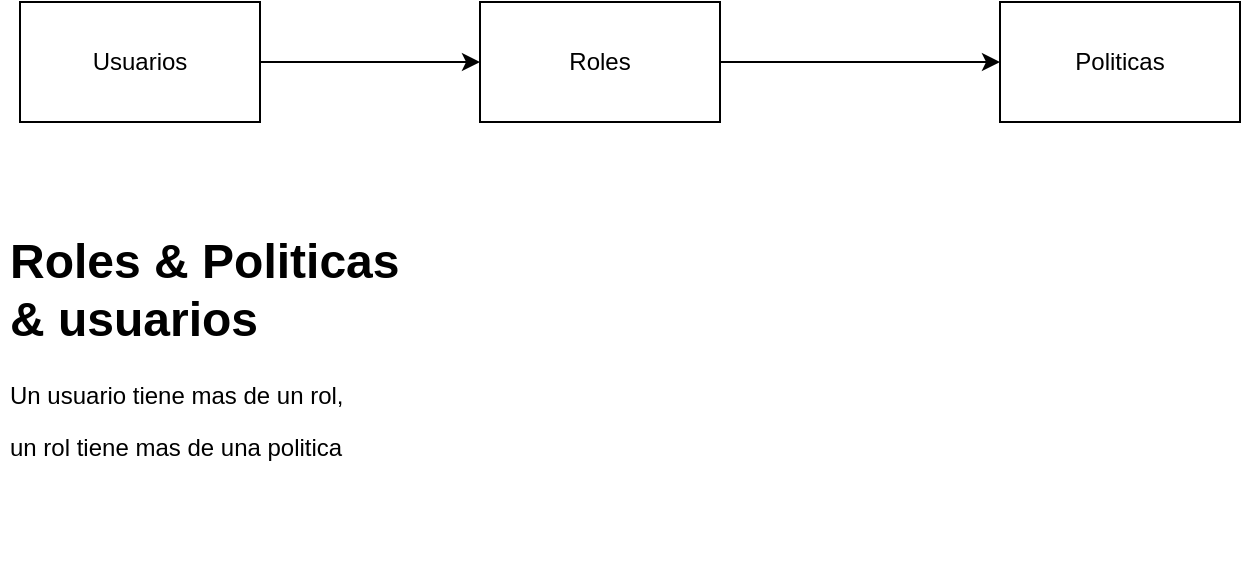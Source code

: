 <mxfile version="15.6.2" type="github">
  <diagram id="C5RBs43oDa-KdzZeNtuy" name="Page-1">
    <mxGraphModel dx="786" dy="546" grid="1" gridSize="10" guides="1" tooltips="1" connect="1" arrows="1" fold="1" page="1" pageScale="1" pageWidth="827" pageHeight="1169" math="0" shadow="0">
      <root>
        <mxCell id="WIyWlLk6GJQsqaUBKTNV-0" />
        <mxCell id="WIyWlLk6GJQsqaUBKTNV-1" parent="WIyWlLk6GJQsqaUBKTNV-0" />
        <mxCell id="OIf9GfmrTF76XjGgcY5b-4" style="edgeStyle=orthogonalEdgeStyle;rounded=0;orthogonalLoop=1;jettySize=auto;html=1;entryX=0;entryY=0.5;entryDx=0;entryDy=0;" edge="1" parent="WIyWlLk6GJQsqaUBKTNV-1" source="OIf9GfmrTF76XjGgcY5b-0" target="OIf9GfmrTF76XjGgcY5b-1">
          <mxGeometry relative="1" as="geometry">
            <Array as="points">
              <mxPoint x="230" y="70" />
            </Array>
          </mxGeometry>
        </mxCell>
        <mxCell id="OIf9GfmrTF76XjGgcY5b-0" value="Usuarios" style="rounded=0;whiteSpace=wrap;html=1;" vertex="1" parent="WIyWlLk6GJQsqaUBKTNV-1">
          <mxGeometry x="90" y="40" width="120" height="60" as="geometry" />
        </mxCell>
        <mxCell id="OIf9GfmrTF76XjGgcY5b-3" style="edgeStyle=orthogonalEdgeStyle;rounded=0;orthogonalLoop=1;jettySize=auto;html=1;entryX=0;entryY=0.5;entryDx=0;entryDy=0;" edge="1" parent="WIyWlLk6GJQsqaUBKTNV-1" source="OIf9GfmrTF76XjGgcY5b-1" target="OIf9GfmrTF76XjGgcY5b-2">
          <mxGeometry relative="1" as="geometry">
            <Array as="points">
              <mxPoint x="550" y="70" />
              <mxPoint x="550" y="70" />
            </Array>
          </mxGeometry>
        </mxCell>
        <mxCell id="OIf9GfmrTF76XjGgcY5b-1" value="Roles" style="rounded=0;whiteSpace=wrap;html=1;" vertex="1" parent="WIyWlLk6GJQsqaUBKTNV-1">
          <mxGeometry x="320" y="40" width="120" height="60" as="geometry" />
        </mxCell>
        <mxCell id="OIf9GfmrTF76XjGgcY5b-2" value="Politicas" style="rounded=0;whiteSpace=wrap;html=1;" vertex="1" parent="WIyWlLk6GJQsqaUBKTNV-1">
          <mxGeometry x="580" y="40" width="120" height="60" as="geometry" />
        </mxCell>
        <mxCell id="OIf9GfmrTF76XjGgcY5b-5" value="&lt;h1&gt;Roles &amp;amp; Politicas &amp;amp; usuarios&lt;/h1&gt;&lt;p&gt;Un usuario tiene mas de un rol,&lt;/p&gt;&lt;p&gt;un rol tiene mas de una politica&lt;/p&gt;" style="text;html=1;strokeColor=none;fillColor=none;spacing=5;spacingTop=-20;whiteSpace=wrap;overflow=hidden;rounded=0;" vertex="1" parent="WIyWlLk6GJQsqaUBKTNV-1">
          <mxGeometry x="80" y="150" width="210" height="170" as="geometry" />
        </mxCell>
      </root>
    </mxGraphModel>
  </diagram>
</mxfile>
